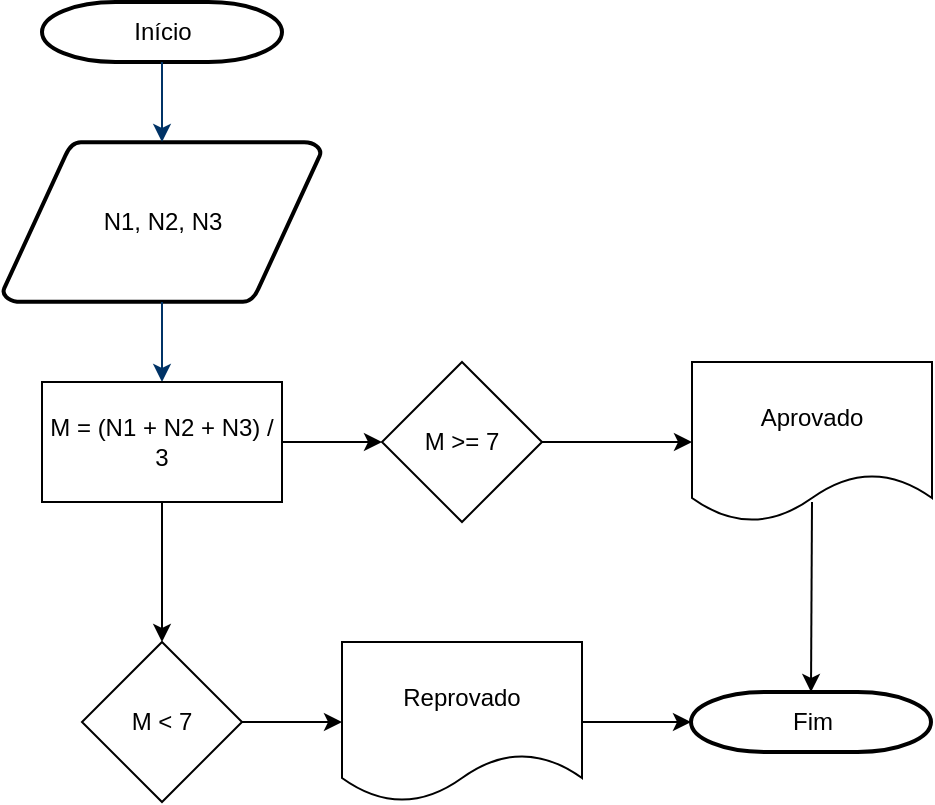 <mxfile version="14.4.8" type="device" pages="2"><diagram id="6a731a19-8d31-9384-78a2-239565b7b9f0" name="Page-1"><mxGraphModel dx="1388" dy="771" grid="1" gridSize="10" guides="1" tooltips="1" connect="1" arrows="1" fold="1" page="1" pageScale="1" pageWidth="1169" pageHeight="827" background="#ffffff" math="0" shadow="0"><root><mxCell id="0"/><mxCell id="1" parent="0"/><mxCell id="2" value="Início" style="shape=mxgraph.flowchart.terminator;strokeWidth=2;gradientColor=none;gradientDirection=north;fontStyle=0;html=1;" parent="1" vertex="1"><mxGeometry x="260" y="50" width="120" height="30" as="geometry"/></mxCell><mxCell id="3" value="N1, N2, N3" style="shape=mxgraph.flowchart.data;strokeWidth=2;gradientColor=none;gradientDirection=north;fontStyle=0;html=1;" parent="1" vertex="1"><mxGeometry x="240.5" y="120" width="159" height="80" as="geometry"/></mxCell><mxCell id="7" style="fontStyle=1;strokeColor=#003366;strokeWidth=1;html=1;" parent="1" source="2" target="3" edge="1"><mxGeometry relative="1" as="geometry"/></mxCell><mxCell id="8" style="fontStyle=1;strokeColor=#003366;strokeWidth=1;html=1;entryX=0.5;entryY=0;entryDx=0;entryDy=0;" parent="1" source="3" target="eHLNX_aulHPNhkSaLOsj-56" edge="1"><mxGeometry relative="1" as="geometry"><mxPoint x="320" y="250" as="targetPoint"/></mxGeometry></mxCell><mxCell id="40" value="Fim" style="shape=mxgraph.flowchart.terminator;strokeWidth=2;gradientColor=none;gradientDirection=north;fontStyle=0;html=1;" parent="1" vertex="1"><mxGeometry x="584.5" y="395" width="120" height="30" as="geometry"/></mxCell><mxCell id="eHLNX_aulHPNhkSaLOsj-55" value="Reprovado" style="shape=document;whiteSpace=wrap;html=1;boundedLbl=1;" vertex="1" parent="1"><mxGeometry x="410" y="370" width="120" height="80" as="geometry"/></mxCell><mxCell id="eHLNX_aulHPNhkSaLOsj-56" value="M = (N1 + N2 + N3) / 3" style="rounded=0;whiteSpace=wrap;html=1;" vertex="1" parent="1"><mxGeometry x="260" y="240" width="120" height="60" as="geometry"/></mxCell><mxCell id="eHLNX_aulHPNhkSaLOsj-57" value="" style="endArrow=classic;html=1;exitX=0.5;exitY=1;exitDx=0;exitDy=0;" edge="1" parent="1" source="eHLNX_aulHPNhkSaLOsj-56"><mxGeometry width="50" height="50" relative="1" as="geometry"><mxPoint x="560" y="430" as="sourcePoint"/><mxPoint x="320" y="370" as="targetPoint"/><Array as="points"/></mxGeometry></mxCell><mxCell id="eHLNX_aulHPNhkSaLOsj-61" value="M &amp;gt;= 7" style="rhombus;whiteSpace=wrap;html=1;" vertex="1" parent="1"><mxGeometry x="430" y="230" width="80" height="80" as="geometry"/></mxCell><mxCell id="eHLNX_aulHPNhkSaLOsj-62" value="" style="endArrow=classic;html=1;exitX=1;exitY=0.5;exitDx=0;exitDy=0;entryX=0;entryY=0.5;entryDx=0;entryDy=0;" edge="1" parent="1" source="eHLNX_aulHPNhkSaLOsj-56" target="eHLNX_aulHPNhkSaLOsj-61"><mxGeometry width="50" height="50" relative="1" as="geometry"><mxPoint x="560" y="230" as="sourcePoint"/><mxPoint x="610" y="180" as="targetPoint"/></mxGeometry></mxCell><mxCell id="eHLNX_aulHPNhkSaLOsj-63" value="" style="endArrow=classic;html=1;exitX=1;exitY=0.5;exitDx=0;exitDy=0;entryX=0;entryY=0.5;entryDx=0;entryDy=0;" edge="1" parent="1" source="eHLNX_aulHPNhkSaLOsj-61" target="eHLNX_aulHPNhkSaLOsj-64"><mxGeometry width="50" height="50" relative="1" as="geometry"><mxPoint x="390" y="280" as="sourcePoint"/><mxPoint x="570" y="270" as="targetPoint"/></mxGeometry></mxCell><mxCell id="eHLNX_aulHPNhkSaLOsj-64" value="Aprovado" style="shape=document;whiteSpace=wrap;html=1;boundedLbl=1;" vertex="1" parent="1"><mxGeometry x="585" y="230" width="120" height="80" as="geometry"/></mxCell><mxCell id="eHLNX_aulHPNhkSaLOsj-66" value="M &amp;lt; 7" style="rhombus;whiteSpace=wrap;html=1;" vertex="1" parent="1"><mxGeometry x="280" y="370" width="80" height="80" as="geometry"/></mxCell><mxCell id="eHLNX_aulHPNhkSaLOsj-67" value="" style="endArrow=classic;html=1;entryX=0.5;entryY=0;entryDx=0;entryDy=0;entryPerimeter=0;" edge="1" parent="1" target="40"><mxGeometry width="50" height="50" relative="1" as="geometry"><mxPoint x="645" y="300" as="sourcePoint"/><mxPoint x="636" y="370" as="targetPoint"/></mxGeometry></mxCell><mxCell id="eHLNX_aulHPNhkSaLOsj-68" value="" style="endArrow=classic;html=1;exitX=1;exitY=0.5;exitDx=0;exitDy=0;entryX=0;entryY=0.5;entryDx=0;entryDy=0;" edge="1" parent="1" source="eHLNX_aulHPNhkSaLOsj-66" target="eHLNX_aulHPNhkSaLOsj-55"><mxGeometry width="50" height="50" relative="1" as="geometry"><mxPoint x="390" y="280" as="sourcePoint"/><mxPoint x="440" y="280" as="targetPoint"/></mxGeometry></mxCell><mxCell id="eHLNX_aulHPNhkSaLOsj-71" value="" style="endArrow=classic;html=1;exitX=1;exitY=0.5;exitDx=0;exitDy=0;entryX=0;entryY=0.5;entryDx=0;entryDy=0;entryPerimeter=0;" edge="1" parent="1" source="eHLNX_aulHPNhkSaLOsj-55" target="40"><mxGeometry width="50" height="50" relative="1" as="geometry"><mxPoint x="520" y="280" as="sourcePoint"/><mxPoint x="595" y="280" as="targetPoint"/></mxGeometry></mxCell></root></mxGraphModel></diagram><diagram id="aipCb9sUlqS9HVU5R3PI" name="Page-2"><mxGraphModel dx="1388" dy="771" grid="1" gridSize="10" guides="1" tooltips="1" connect="1" arrows="1" fold="1" page="1" pageScale="1" pageWidth="850" pageHeight="1100" math="0" shadow="0"><root><mxCell id="nMnSUX2Om4CJWpLS6fKA-0"/><mxCell id="nMnSUX2Om4CJWpLS6fKA-1" parent="nMnSUX2Om4CJWpLS6fKA-0"/></root></mxGraphModel></diagram></mxfile>